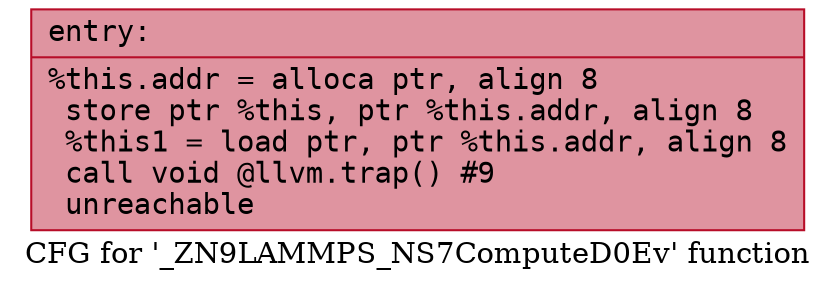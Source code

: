digraph "CFG for '_ZN9LAMMPS_NS7ComputeD0Ev' function" {
	label="CFG for '_ZN9LAMMPS_NS7ComputeD0Ev' function";

	Node0x5633babae6f0 [shape=record,color="#b70d28ff", style=filled, fillcolor="#b70d2870" fontname="Courier",label="{entry:\l|  %this.addr = alloca ptr, align 8\l  store ptr %this, ptr %this.addr, align 8\l  %this1 = load ptr, ptr %this.addr, align 8\l  call void @llvm.trap() #9\l  unreachable\l}"];
}
